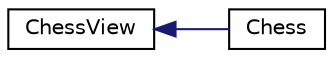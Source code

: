 digraph G
{
  bgcolor="transparent";
  edge [fontname="Helvetica",fontsize="10",labelfontname="Helvetica",labelfontsize="10"];
  node [fontname="Helvetica",fontsize="10",shape=record];
  rankdir=LR;
  Node1 [label="ChessView",height=0.2,width=0.4,color="black",URL="$dc/d6f/classChessView.html",tooltip="This interface must be implemented by the main Chess class found in Chess.h and this interface should..."];
  Node1 -> Node2 [dir=back,color="midnightblue",fontsize="10",style="solid",fontname="Helvetica"];
  Node2 [label="Chess",height=0.2,width=0.4,color="black",URL="$de/db7/classChess.html",tooltip="This class is the main interface between the Students code and the provided GUI."];
}
